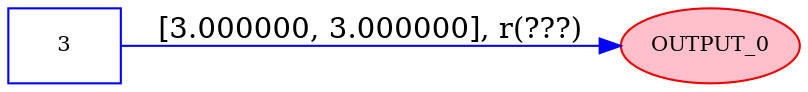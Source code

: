 strict digraph loopgraph {
    rankdir=LR; node [fontsize=10];
S0x7f854cc0d3b0[label="3" color="blue" shape="box"];
OUTPUT_0[color="red2" style="filled" fillcolor="pink"];
S0x7f854cc0d3b0 -> OUTPUT_0[ color="blue" label ="[3.000000, 3.000000], r(???)"];
}
